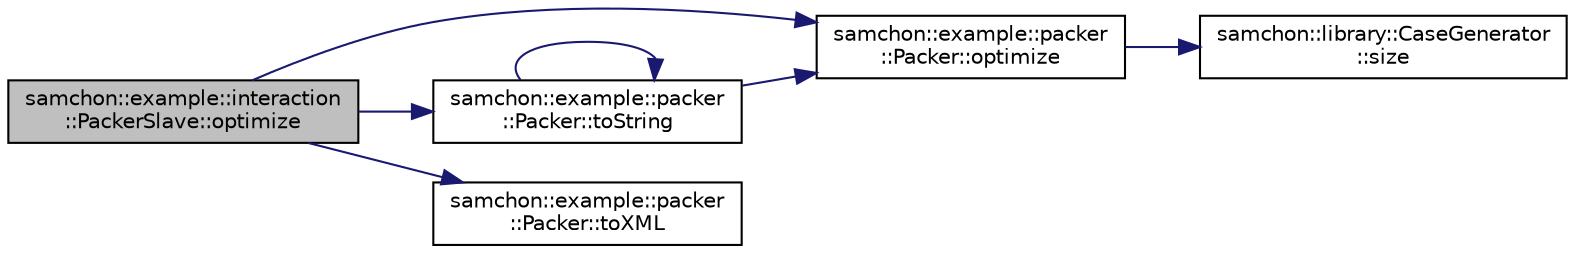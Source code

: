 digraph "samchon::example::interaction::PackerSlave::optimize"
{
  edge [fontname="Helvetica",fontsize="10",labelfontname="Helvetica",labelfontsize="10"];
  node [fontname="Helvetica",fontsize="10",shape=record];
  rankdir="LR";
  Node1 [label="samchon::example::interaction\l::PackerSlave::optimize",height=0.2,width=0.4,color="black", fillcolor="grey75", style="filled", fontcolor="black"];
  Node1 -> Node2 [color="midnightblue",fontsize="10",style="solid",fontname="Helvetica"];
  Node2 [label="samchon::example::packer\l::Packer::optimize",height=0.2,width=0.4,color="black", fillcolor="white", style="filled",URL="$da/da0/classsamchon_1_1example_1_1packer_1_1Packer.html#a988ba9e34d32f832c39fbd5870d28b16",tooltip="Find the best packaging method. "];
  Node2 -> Node3 [color="midnightblue",fontsize="10",style="solid",fontname="Helvetica"];
  Node3 [label="samchon::library::CaseGenerator\l::size",height=0.2,width=0.4,color="black", fillcolor="white", style="filled",URL="$de/ddf/classsamchon_1_1library_1_1CaseGenerator.html#a593b153313f1b66d9eadbd114ac7b9cb",tooltip="Get size of all cases. "];
  Node1 -> Node4 [color="midnightblue",fontsize="10",style="solid",fontname="Helvetica"];
  Node4 [label="samchon::example::packer\l::Packer::toString",height=0.2,width=0.4,color="black", fillcolor="white", style="filled",URL="$da/da0/classsamchon_1_1example_1_1packer_1_1Packer.html#a02a69a94ba1c4390beed83d0e929d6d2",tooltip="Return a string represents an packaging method. "];
  Node4 -> Node2 [color="midnightblue",fontsize="10",style="solid",fontname="Helvetica"];
  Node4 -> Node4 [color="midnightblue",fontsize="10",style="solid",fontname="Helvetica"];
  Node1 -> Node5 [color="midnightblue",fontsize="10",style="solid",fontname="Helvetica"];
  Node5 [label="samchon::example::packer\l::Packer::toXML",height=0.2,width=0.4,color="black", fillcolor="white", style="filled",URL="$da/da0/classsamchon_1_1example_1_1packer_1_1Packer.html#a3661d301fd1219d3b0bdda8c68d7fd37",tooltip="Get an XML object represents the EntityGroup. "];
}
